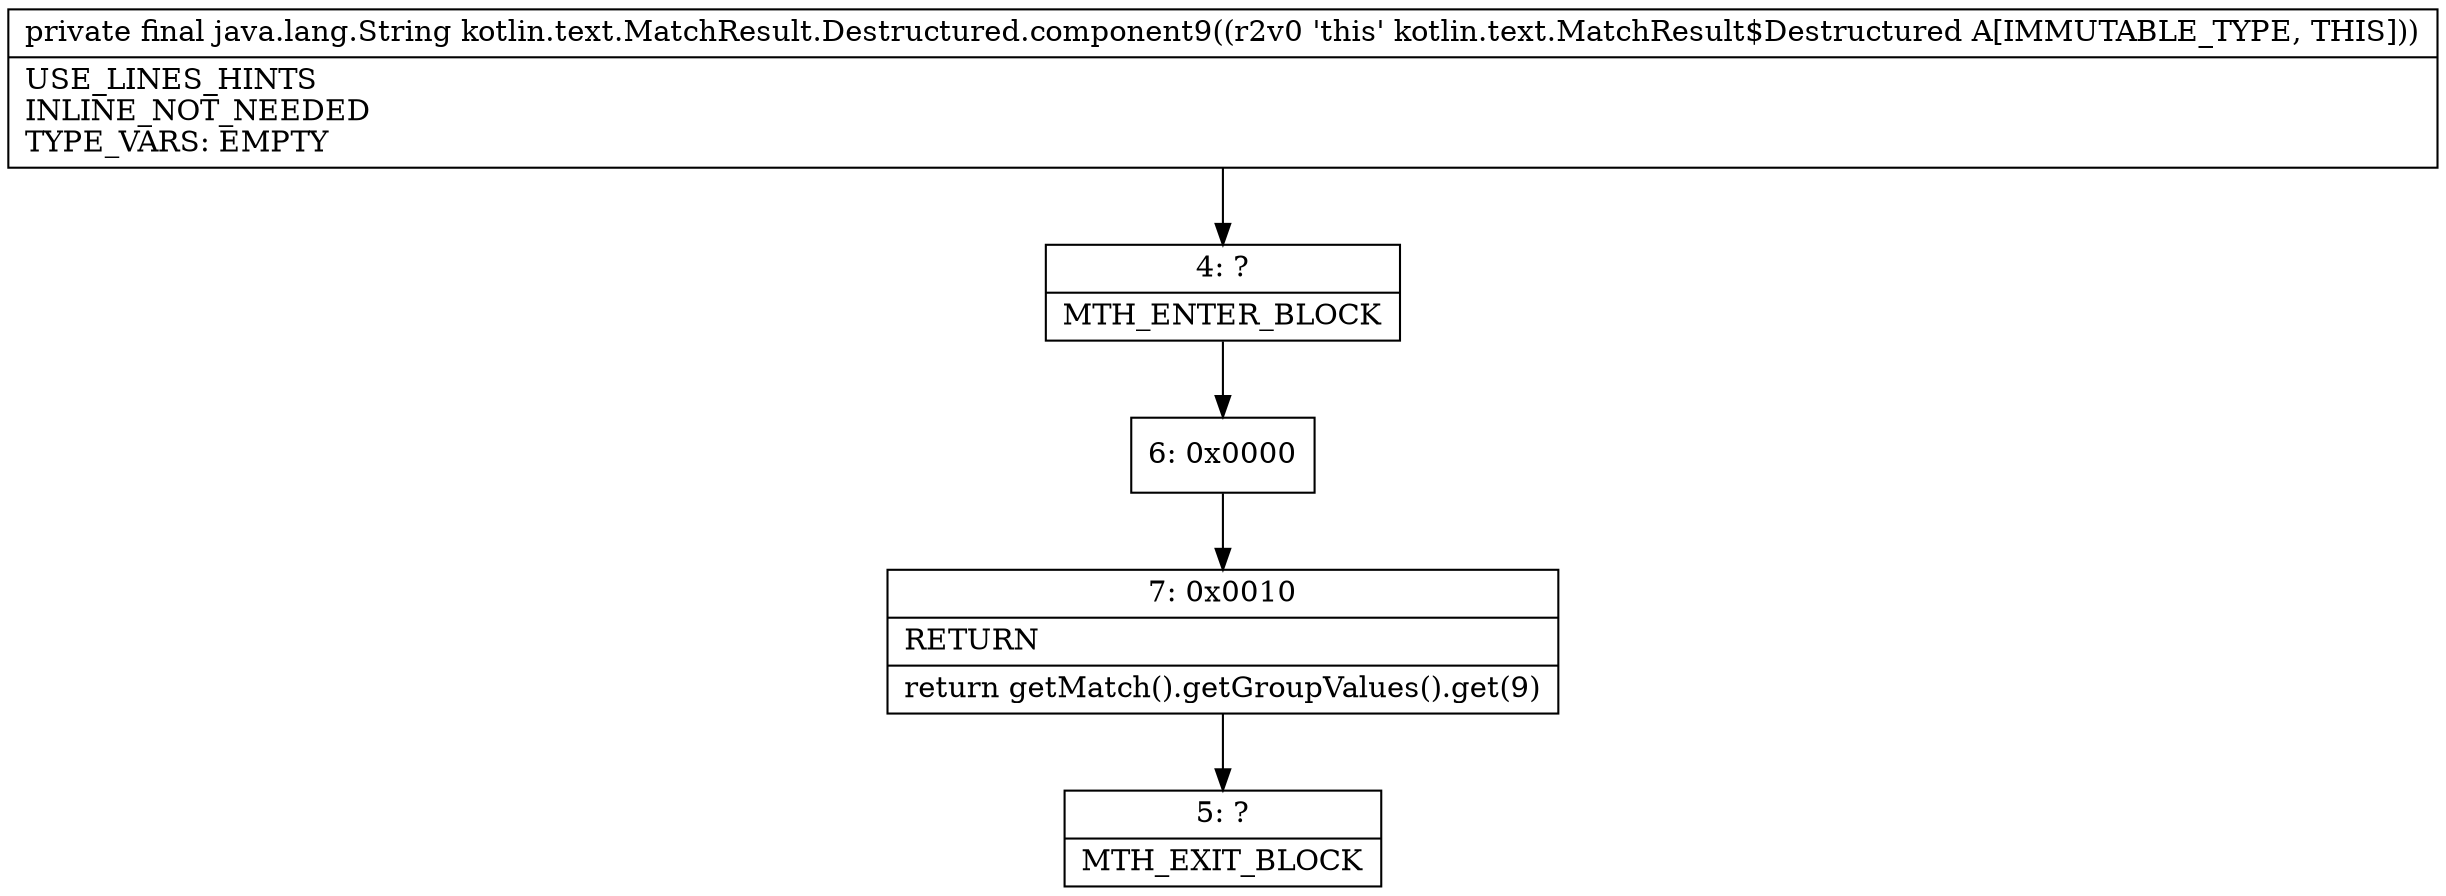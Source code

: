 digraph "CFG forkotlin.text.MatchResult.Destructured.component9()Ljava\/lang\/String;" {
Node_4 [shape=record,label="{4\:\ ?|MTH_ENTER_BLOCK\l}"];
Node_6 [shape=record,label="{6\:\ 0x0000}"];
Node_7 [shape=record,label="{7\:\ 0x0010|RETURN\l|return getMatch().getGroupValues().get(9)\l}"];
Node_5 [shape=record,label="{5\:\ ?|MTH_EXIT_BLOCK\l}"];
MethodNode[shape=record,label="{private final java.lang.String kotlin.text.MatchResult.Destructured.component9((r2v0 'this' kotlin.text.MatchResult$Destructured A[IMMUTABLE_TYPE, THIS]))  | USE_LINES_HINTS\lINLINE_NOT_NEEDED\lTYPE_VARS: EMPTY\l}"];
MethodNode -> Node_4;Node_4 -> Node_6;
Node_6 -> Node_7;
Node_7 -> Node_5;
}

